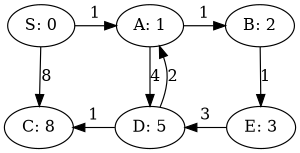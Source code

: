 digraph G {
  size = "2,2";

  S[label="S: 0"]
  A[label="A: 1"]
  B[label="B: 2"]
  C[label="C: 8"]
  D[label="D: 5"]
  E[label="E: 3"]

  { rank = same; S A B }
  { rank = same; C D E }

  S -> A [label = "1"];
  S -> C [label = "8"];
  A -> D [label = "4"];
  A -> B [label = "1"];
  B -> E [label = "1"];
  D -> C [label = "1"] [constraint = false];
  D -> A [label = "2"] [constraint = false];
  E -> D [label = "3"] [constraint = false];

}